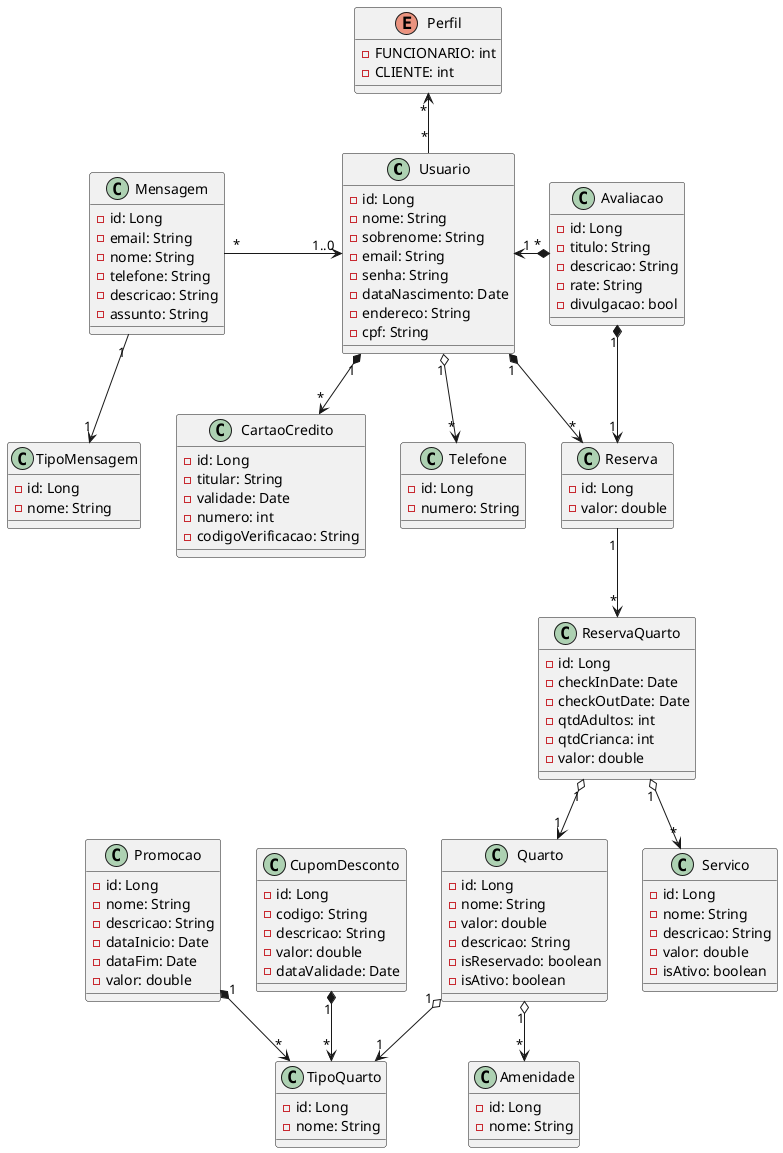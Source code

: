 @startuml OasisHotel

class Usuario {
    - id: Long
    - nome: String
    - sobrenome: String
    - email: String
    - senha: String
    - dataNascimento: Date
    - endereco: String
    - cpf: String
}

enum Perfil {
    - FUNCIONARIO: int
    - CLIENTE: int
}

class Telefone {
    - id: Long
    - numero: String
}

class Quarto {
    - id: Long
    - nome: String
    - valor: double
    - descricao: String
    - isReservado: boolean
    - isAtivo: boolean
}

class TipoQuarto {
    - id: Long
    - nome: String
}

class Amenidade {
    - id: Long
    - nome: String
}

class Promocao {
    - id: Long
    - nome: String
    - descricao: String
    - dataInicio: Date
    - dataFim: Date
    - valor: double
}

class ReservaQuarto {
    - id: Long
    - checkInDate: Date
    - checkOutDate: Date
    - qtdAdultos: int
    - qtdCrianca: int
    - valor: double
}

class Servico {
    - id: Long
    - nome: String
    - descricao: String
    - valor: double
    - isAtivo: boolean
}

class Reserva {
    - id: Long
    - valor: double
}

class CartaoCredito {
    - id: Long
    - titular: String
    - validade: Date
    - numero: int 
    - codigoVerificacao: String
}

class CupomDesconto {
    - id: Long
    - codigo: String
    - descricao: String
    - valor: double
    - dataValidade: Date
}

class Avaliacao {
    - id: Long
    - titulo: String
    - descricao: String
    - rate: String
    - divulgacao: bool
}

class Mensagem {
    - id: Long
    - email: String
    - nome: String
    - telefone: String
    - descricao: String
    - assunto: String
}

class TipoMensagem {
    - id: Long
    - nome: String
}

Usuario "1" o--> "*" Telefone
Usuario "*" -up-> "*" Perfil
Usuario "1" *--> "*" CartaoCredito
Mensagem "*" -right-> "1..0" Usuario
Mensagem "1" --> "1" TipoMensagem
Avaliacao "*" *-left-> "1" Usuario
Avaliacao "1" *--> "1" Reserva
Usuario "1" *--> "*" Reserva
Reserva "1" --> "*" ReservaQuarto
ReservaQuarto "1" o--> "*" Servico
ReservaQuarto "1" o--> "1" Quarto
Quarto "1" o--> "*" Amenidade
Quarto "1" o--> "1" TipoQuarto
Promocao "1" *--> "*" TipoQuarto
CupomDesconto "1" *--> "*" TipoQuarto


@enduml




